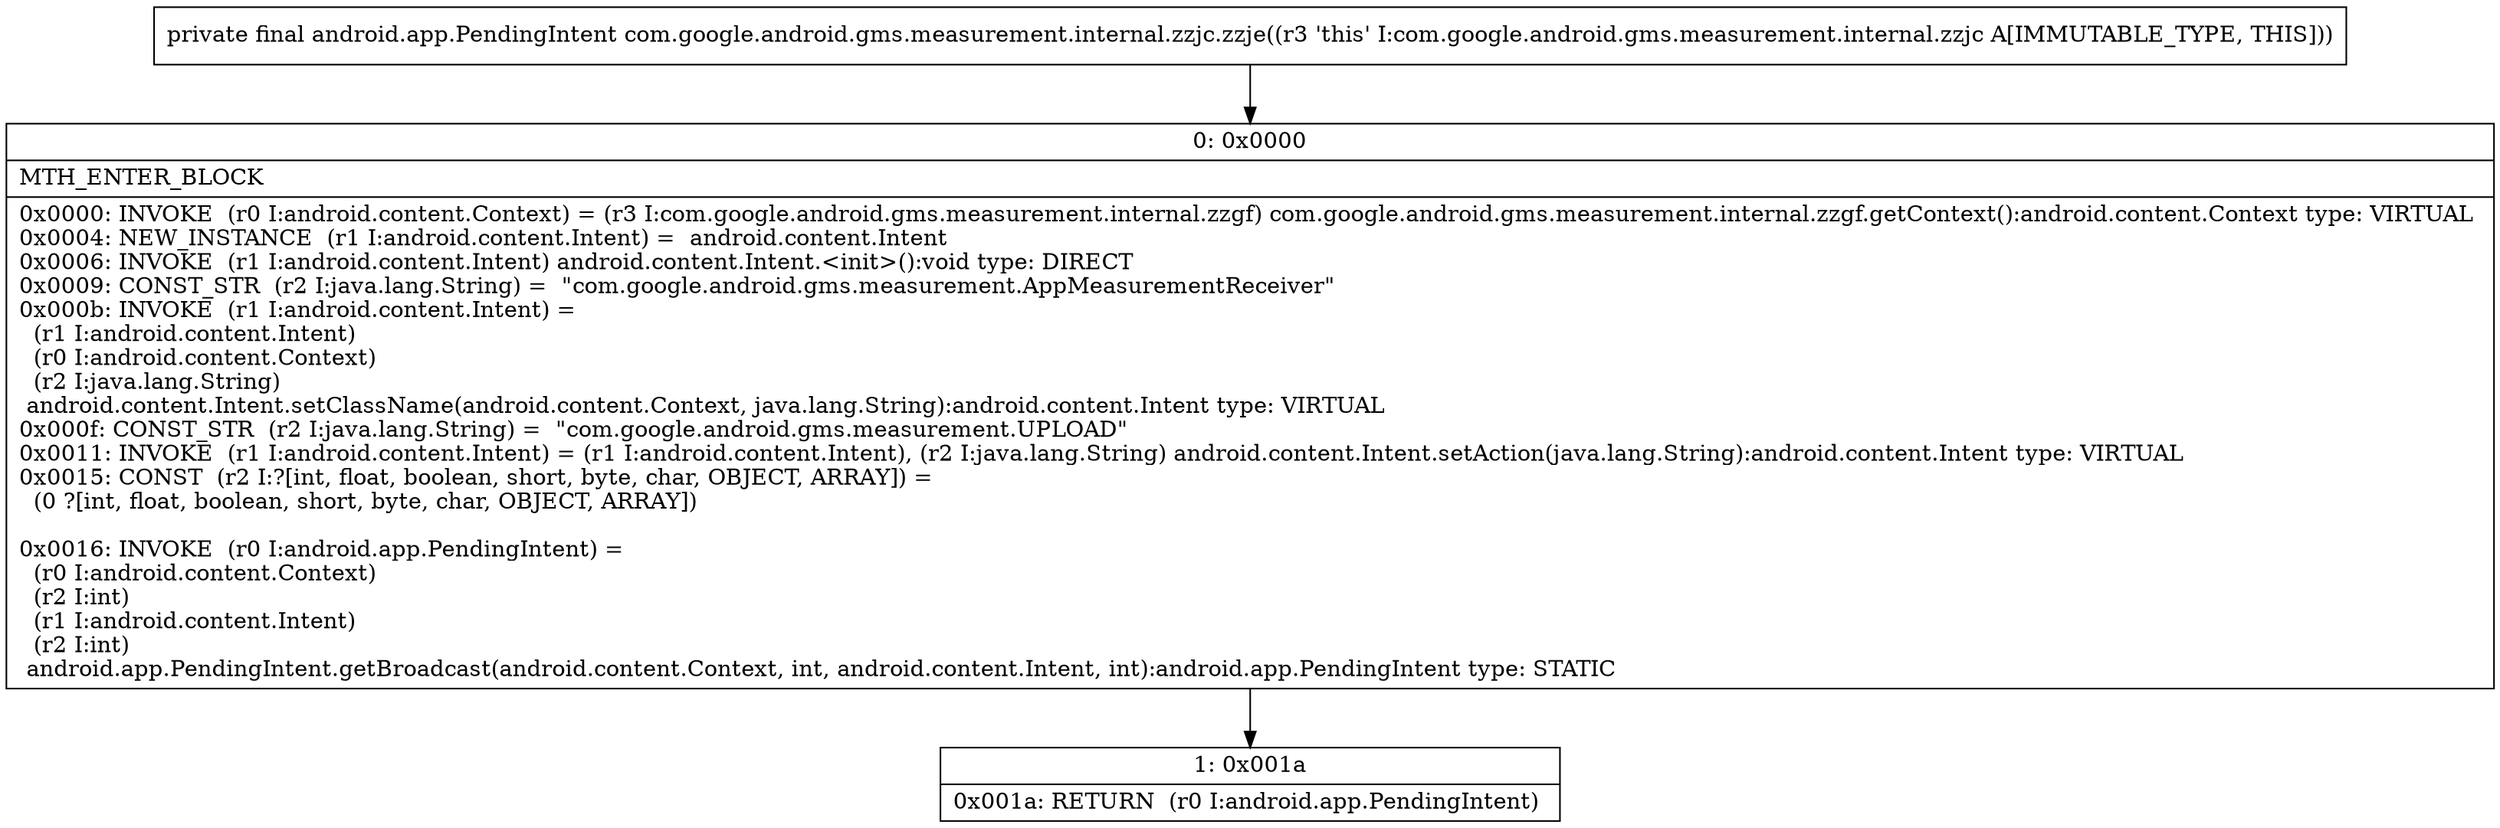 digraph "CFG forcom.google.android.gms.measurement.internal.zzjc.zzje()Landroid\/app\/PendingIntent;" {
Node_0 [shape=record,label="{0\:\ 0x0000|MTH_ENTER_BLOCK\l|0x0000: INVOKE  (r0 I:android.content.Context) = (r3 I:com.google.android.gms.measurement.internal.zzgf) com.google.android.gms.measurement.internal.zzgf.getContext():android.content.Context type: VIRTUAL \l0x0004: NEW_INSTANCE  (r1 I:android.content.Intent) =  android.content.Intent \l0x0006: INVOKE  (r1 I:android.content.Intent) android.content.Intent.\<init\>():void type: DIRECT \l0x0009: CONST_STR  (r2 I:java.lang.String) =  \"com.google.android.gms.measurement.AppMeasurementReceiver\" \l0x000b: INVOKE  (r1 I:android.content.Intent) = \l  (r1 I:android.content.Intent)\l  (r0 I:android.content.Context)\l  (r2 I:java.lang.String)\l android.content.Intent.setClassName(android.content.Context, java.lang.String):android.content.Intent type: VIRTUAL \l0x000f: CONST_STR  (r2 I:java.lang.String) =  \"com.google.android.gms.measurement.UPLOAD\" \l0x0011: INVOKE  (r1 I:android.content.Intent) = (r1 I:android.content.Intent), (r2 I:java.lang.String) android.content.Intent.setAction(java.lang.String):android.content.Intent type: VIRTUAL \l0x0015: CONST  (r2 I:?[int, float, boolean, short, byte, char, OBJECT, ARRAY]) = \l  (0 ?[int, float, boolean, short, byte, char, OBJECT, ARRAY])\l \l0x0016: INVOKE  (r0 I:android.app.PendingIntent) = \l  (r0 I:android.content.Context)\l  (r2 I:int)\l  (r1 I:android.content.Intent)\l  (r2 I:int)\l android.app.PendingIntent.getBroadcast(android.content.Context, int, android.content.Intent, int):android.app.PendingIntent type: STATIC \l}"];
Node_1 [shape=record,label="{1\:\ 0x001a|0x001a: RETURN  (r0 I:android.app.PendingIntent) \l}"];
MethodNode[shape=record,label="{private final android.app.PendingIntent com.google.android.gms.measurement.internal.zzjc.zzje((r3 'this' I:com.google.android.gms.measurement.internal.zzjc A[IMMUTABLE_TYPE, THIS])) }"];
MethodNode -> Node_0;
Node_0 -> Node_1;
}

